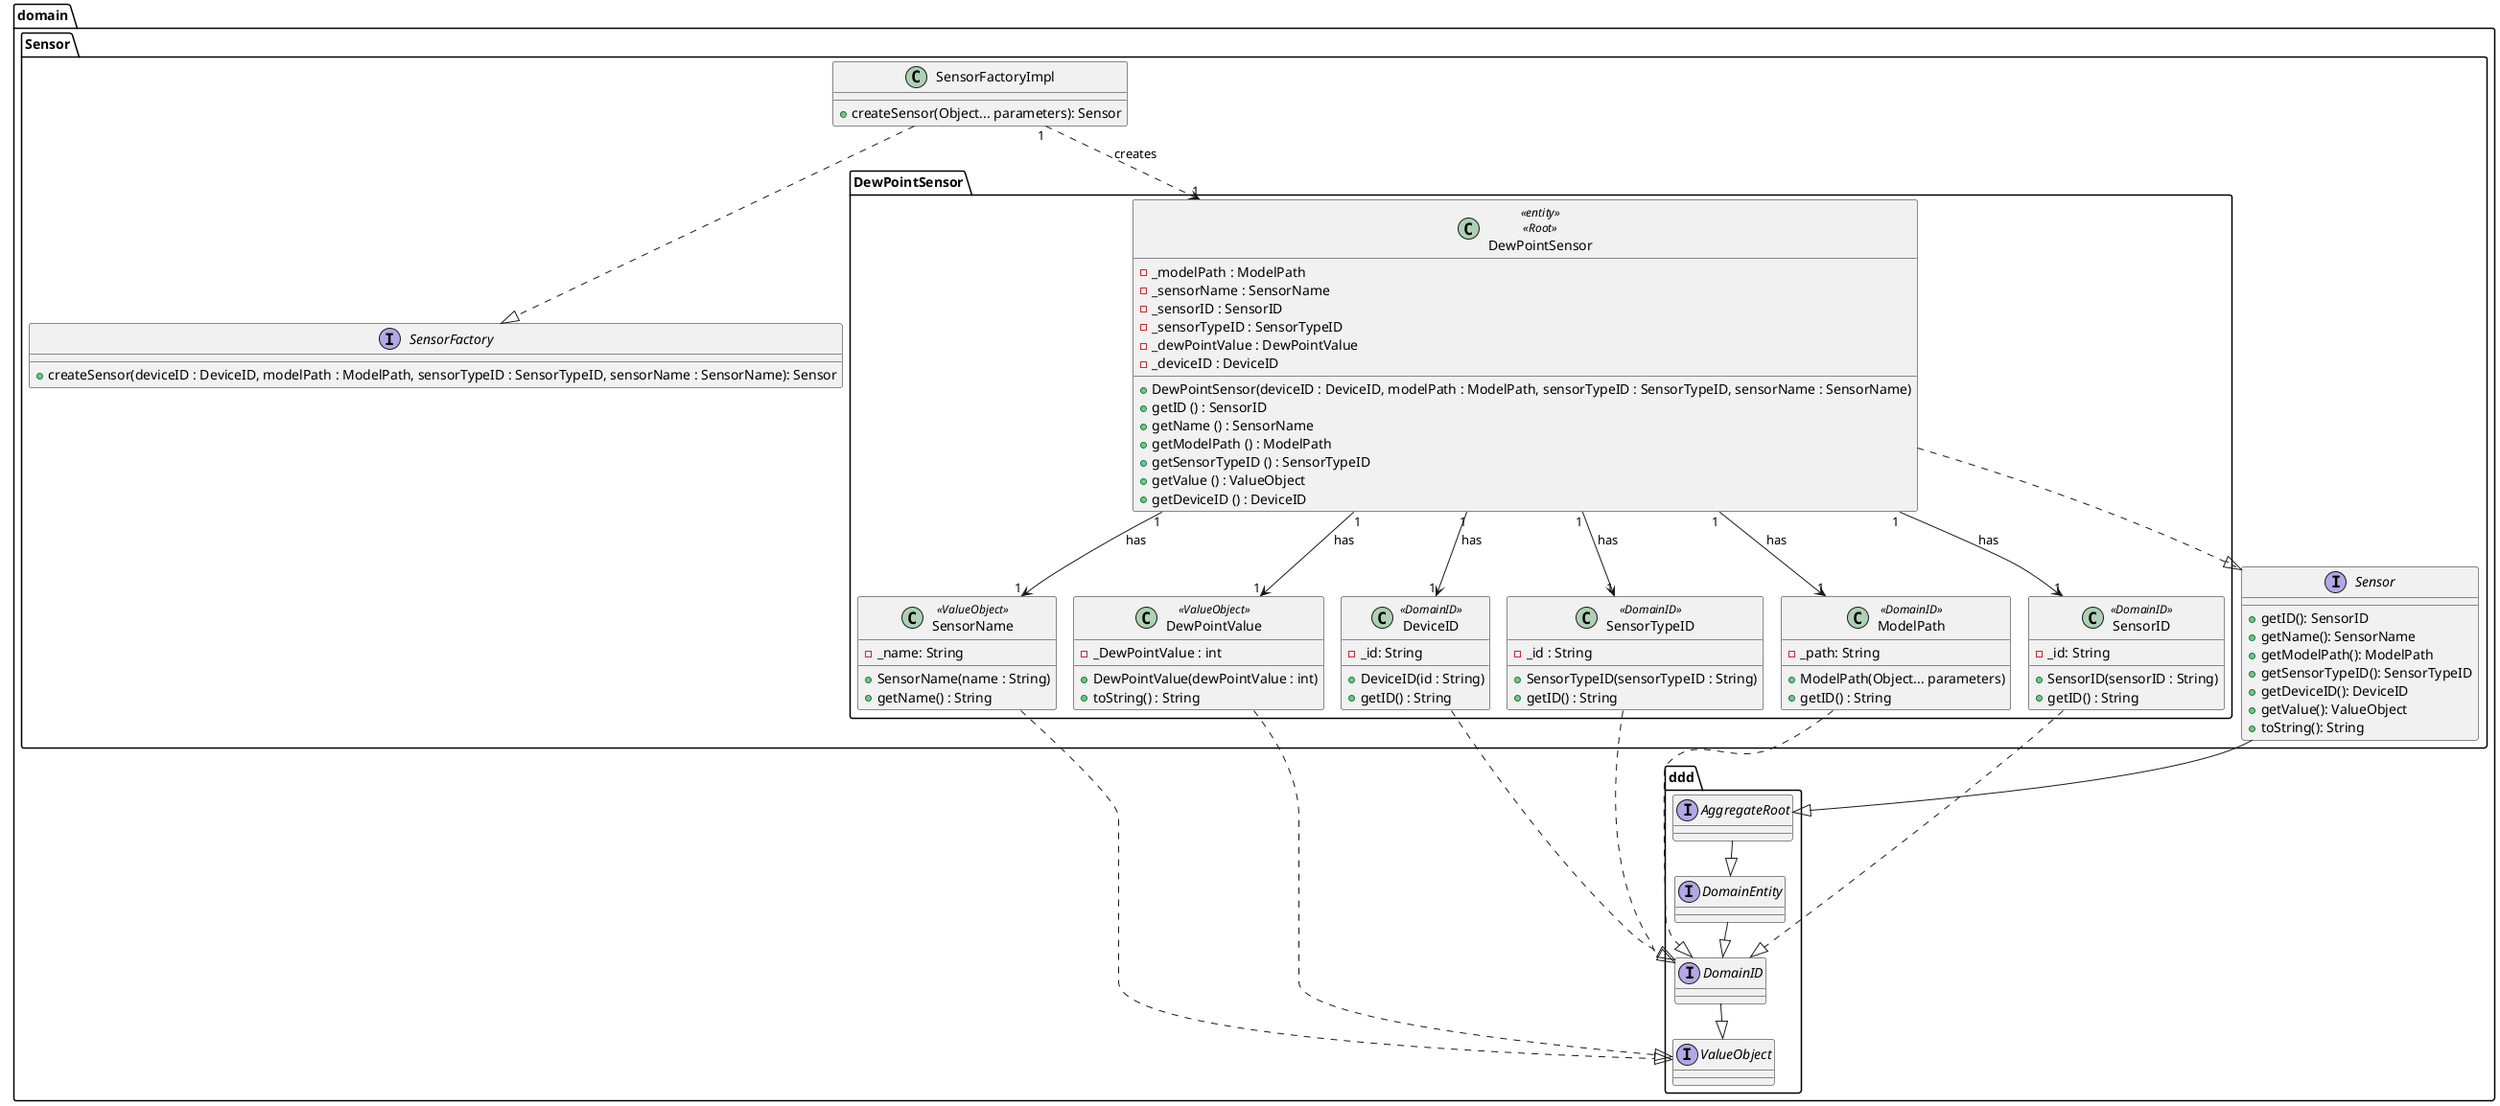 @startuml
!pragma layout smetana

package domain.Sensor {

    interface SensorFactory {
        + createSensor(deviceID : DeviceID, modelPath : ModelPath, sensorTypeID : SensorTypeID, sensorName : SensorName): Sensor
    }
    class SensorFactoryImpl {
        + createSensor(Object... parameters): Sensor
    }

      interface Sensor {
            + getID(): SensorID
            + getName(): SensorName
            + getModelPath(): ModelPath
            + getSensorTypeID(): SensorTypeID
            + getDeviceID(): DeviceID
            + getValue(): ValueObject
            + toString(): String
        }
 }

 package domain.Sensor.DewPointSensor {


    class domain.Sensor.DewPointSensor.DewPointSensor <<entity>> <<Root>> {
        - _modelPath : ModelPath
        - _sensorName : SensorName
        - _sensorID : SensorID
        - _sensorTypeID : SensorTypeID
        - _dewPointValue : DewPointValue
        - _deviceID : DeviceID

        + DewPointSensor(deviceID : DeviceID, modelPath : ModelPath, sensorTypeID : SensorTypeID, sensorName : SensorName)
        + getID () : SensorID
        + getName () : SensorName
        + getModelPath () : ModelPath
        + getSensorTypeID () : SensorTypeID
        + getValue () : ValueObject
        + getDeviceID () : DeviceID
    }

    class SensorName <<ValueObject>> {
            - _name: String
            + SensorName(name : String)
            + getName() : String
    }

     class SensorID <<DomainID>>{
                - _id: String
                + SensorID(sensorID : String)
                + getID() : String
     }


  class DewPointValue <<ValueObject>> {
    - _DewPointValue : int
    + DewPointValue(dewPointValue : int)
    + toString() : String
  }

    class SensorTypeID <<DomainID>> {
        - _id : String
        + SensorTypeID(sensorTypeID : String)
        + getID() : String
    }



    class ModelPath <<DomainID>>{
        - _path: String
        + ModelPath(Object... parameters)
        + getID() : String
    }



    class DeviceID <<DomainID>>{
        - _id: String
        + DeviceID(id : String)
        + getID() : String
    }

  }


package domain.ddd {

  interface DomainEntity {
  }

  interface DomainID {
  }

  interface AggregateRoot {
  }
  interface ValueObject {
  }
}

SensorFactoryImpl ..|> SensorFactory
SensorFactoryImpl "1" ..> "1" domain.Sensor.DewPointSensor.DewPointSensor : creates

domain.Sensor.DewPointSensor.DewPointSensor ..|> domain.Sensor.Sensor
domain.Sensor.DewPointSensor.DewPointSensor "1" --> "1" domain.Sensor.DewPointSensor.DewPointValue : has
domain.Sensor.DewPointSensor.DewPointSensor "1" -->  "1" SensorTypeID : has
domain.Sensor.DewPointSensor.DewPointSensor "1" -->  "1" SensorID : has
domain.Sensor.DewPointSensor.DewPointSensor "1" -->  "1" DeviceID : has
domain.Sensor.DewPointSensor.DewPointSensor "1" -->  "1" ModelPath : has
domain.Sensor.DewPointSensor.DewPointSensor "1" -->  "1" SensorName : has

domain.Sensor.DewPointSensor.DewPointValue ..|> domain.ddd.ValueObject
SensorName ..|> domain.ddd.ValueObject

DomainEntity --|> DomainID
AggregateRoot --|> DomainEntity

domain.Sensor.Sensor --|> domain.ddd.AggregateRoot

SensorTypeID ..|> domain.ddd.DomainID
SensorID ..|> domain.ddd.DomainID
ModelPath ..|> domain.ddd.DomainID
DeviceID ..|> domain.ddd.DomainID
domain.ddd.DomainID --|> domain.ddd.ValueObject

@enduml